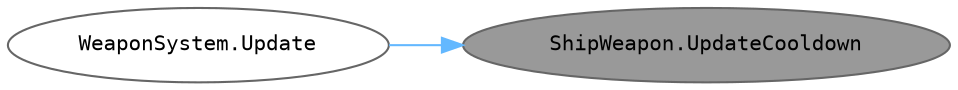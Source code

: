 digraph "ShipWeapon.UpdateCooldown"
{
 // INTERACTIVE_SVG=YES
 // LATEX_PDF_SIZE
  bgcolor="transparent";
  edge [fontname=Helvetica,fontsize=10,labelfontname=Helvetica,labelfontsize=10];
  node [fontname=Helvetica,fontsize=10,fontname=Consolas fontsize=10 style=filled height=0.2 width=0.4 margin=0.1];
  rankdir="RL";
  Node1 [id="Node000001",label="ShipWeapon.UpdateCooldown",height=0.2,width=0.4,color="gray40", fillcolor="grey60", style="filled", fontcolor="black",tooltip="매 프레임 호출되어 쿨다운 시간을 감소시킵니다."];
  Node1 -> Node2 [id="edge1_Node000001_Node000002",dir="back",color="steelblue1",style="solid",tooltip=" "];
  Node2 [id="Node000002",label="WeaponSystem.Update",height=0.2,width=0.4,color="grey40", fillcolor="white", style="filled",URL="$class_weapon_system.html#a4664bc232783de0d119664f701436a6b",tooltip="매 프레임마다 호출되어 각 무기의 쿨다운 상태를 업데이트합니다."];
}
